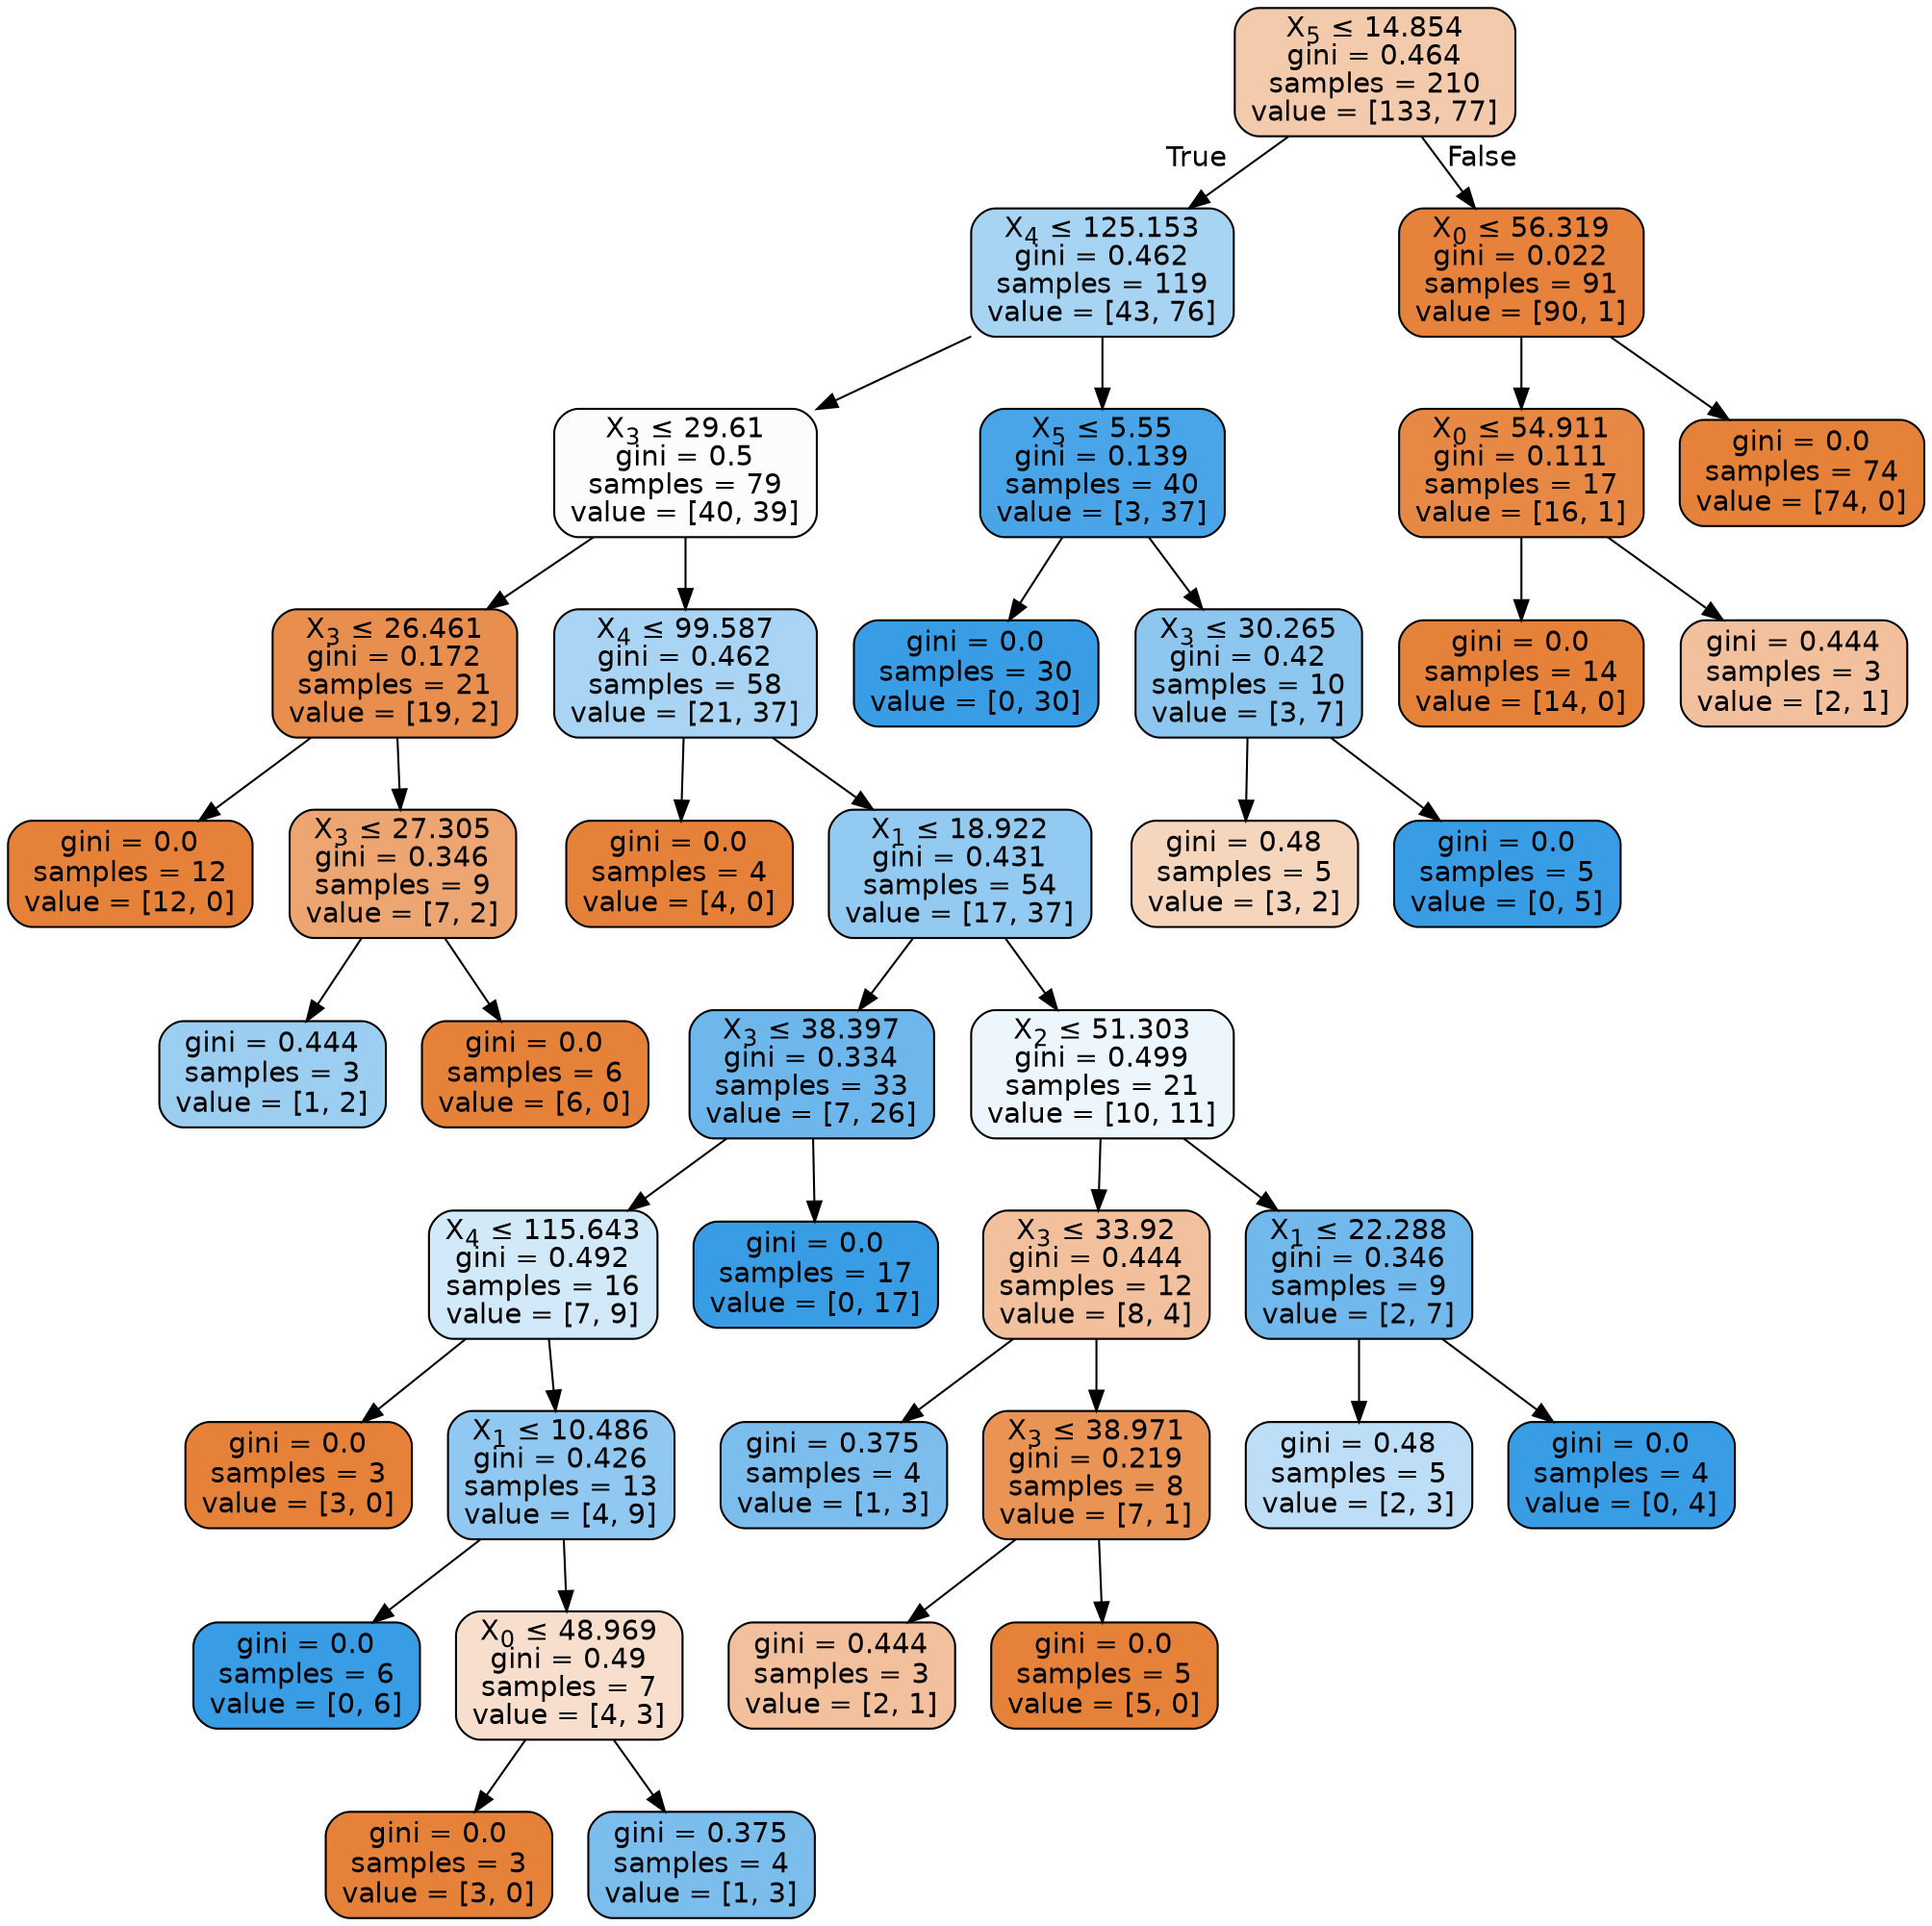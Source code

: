 digraph Tree {
node [shape=box, style="filled, rounded", color="black", fontname=helvetica] ;
edge [fontname=helvetica] ;
0 [label=<X<SUB>5</SUB> &le; 14.854<br/>gini = 0.464<br/>samples = 210<br/>value = [133, 77]>, fillcolor="#e581396b"] ;
1 [label=<X<SUB>4</SUB> &le; 125.153<br/>gini = 0.462<br/>samples = 119<br/>value = [43, 76]>, fillcolor="#399de56f"] ;
0 -> 1 [labeldistance=2.5, labelangle=45, headlabel="True"] ;
2 [label=<X<SUB>3</SUB> &le; 29.61<br/>gini = 0.5<br/>samples = 79<br/>value = [40, 39]>, fillcolor="#e5813906"] ;
1 -> 2 ;
3 [label=<X<SUB>3</SUB> &le; 26.461<br/>gini = 0.172<br/>samples = 21<br/>value = [19, 2]>, fillcolor="#e58139e4"] ;
2 -> 3 ;
4 [label=<gini = 0.0<br/>samples = 12<br/>value = [12, 0]>, fillcolor="#e58139ff"] ;
3 -> 4 ;
5 [label=<X<SUB>3</SUB> &le; 27.305<br/>gini = 0.346<br/>samples = 9<br/>value = [7, 2]>, fillcolor="#e58139b6"] ;
3 -> 5 ;
6 [label=<gini = 0.444<br/>samples = 3<br/>value = [1, 2]>, fillcolor="#399de57f"] ;
5 -> 6 ;
7 [label=<gini = 0.0<br/>samples = 6<br/>value = [6, 0]>, fillcolor="#e58139ff"] ;
5 -> 7 ;
8 [label=<X<SUB>4</SUB> &le; 99.587<br/>gini = 0.462<br/>samples = 58<br/>value = [21, 37]>, fillcolor="#399de56e"] ;
2 -> 8 ;
9 [label=<gini = 0.0<br/>samples = 4<br/>value = [4, 0]>, fillcolor="#e58139ff"] ;
8 -> 9 ;
10 [label=<X<SUB>1</SUB> &le; 18.922<br/>gini = 0.431<br/>samples = 54<br/>value = [17, 37]>, fillcolor="#399de58a"] ;
8 -> 10 ;
11 [label=<X<SUB>3</SUB> &le; 38.397<br/>gini = 0.334<br/>samples = 33<br/>value = [7, 26]>, fillcolor="#399de5ba"] ;
10 -> 11 ;
12 [label=<X<SUB>4</SUB> &le; 115.643<br/>gini = 0.492<br/>samples = 16<br/>value = [7, 9]>, fillcolor="#399de539"] ;
11 -> 12 ;
13 [label=<gini = 0.0<br/>samples = 3<br/>value = [3, 0]>, fillcolor="#e58139ff"] ;
12 -> 13 ;
14 [label=<X<SUB>1</SUB> &le; 10.486<br/>gini = 0.426<br/>samples = 13<br/>value = [4, 9]>, fillcolor="#399de58e"] ;
12 -> 14 ;
15 [label=<gini = 0.0<br/>samples = 6<br/>value = [0, 6]>, fillcolor="#399de5ff"] ;
14 -> 15 ;
16 [label=<X<SUB>0</SUB> &le; 48.969<br/>gini = 0.49<br/>samples = 7<br/>value = [4, 3]>, fillcolor="#e5813940"] ;
14 -> 16 ;
17 [label=<gini = 0.0<br/>samples = 3<br/>value = [3, 0]>, fillcolor="#e58139ff"] ;
16 -> 17 ;
18 [label=<gini = 0.375<br/>samples = 4<br/>value = [1, 3]>, fillcolor="#399de5aa"] ;
16 -> 18 ;
19 [label=<gini = 0.0<br/>samples = 17<br/>value = [0, 17]>, fillcolor="#399de5ff"] ;
11 -> 19 ;
20 [label=<X<SUB>2</SUB> &le; 51.303<br/>gini = 0.499<br/>samples = 21<br/>value = [10, 11]>, fillcolor="#399de517"] ;
10 -> 20 ;
21 [label=<X<SUB>3</SUB> &le; 33.92<br/>gini = 0.444<br/>samples = 12<br/>value = [8, 4]>, fillcolor="#e581397f"] ;
20 -> 21 ;
22 [label=<gini = 0.375<br/>samples = 4<br/>value = [1, 3]>, fillcolor="#399de5aa"] ;
21 -> 22 ;
23 [label=<X<SUB>3</SUB> &le; 38.971<br/>gini = 0.219<br/>samples = 8<br/>value = [7, 1]>, fillcolor="#e58139db"] ;
21 -> 23 ;
24 [label=<gini = 0.444<br/>samples = 3<br/>value = [2, 1]>, fillcolor="#e581397f"] ;
23 -> 24 ;
25 [label=<gini = 0.0<br/>samples = 5<br/>value = [5, 0]>, fillcolor="#e58139ff"] ;
23 -> 25 ;
26 [label=<X<SUB>1</SUB> &le; 22.288<br/>gini = 0.346<br/>samples = 9<br/>value = [2, 7]>, fillcolor="#399de5b6"] ;
20 -> 26 ;
27 [label=<gini = 0.48<br/>samples = 5<br/>value = [2, 3]>, fillcolor="#399de555"] ;
26 -> 27 ;
28 [label=<gini = 0.0<br/>samples = 4<br/>value = [0, 4]>, fillcolor="#399de5ff"] ;
26 -> 28 ;
29 [label=<X<SUB>5</SUB> &le; 5.55<br/>gini = 0.139<br/>samples = 40<br/>value = [3, 37]>, fillcolor="#399de5ea"] ;
1 -> 29 ;
30 [label=<gini = 0.0<br/>samples = 30<br/>value = [0, 30]>, fillcolor="#399de5ff"] ;
29 -> 30 ;
31 [label=<X<SUB>3</SUB> &le; 30.265<br/>gini = 0.42<br/>samples = 10<br/>value = [3, 7]>, fillcolor="#399de592"] ;
29 -> 31 ;
32 [label=<gini = 0.48<br/>samples = 5<br/>value = [3, 2]>, fillcolor="#e5813955"] ;
31 -> 32 ;
33 [label=<gini = 0.0<br/>samples = 5<br/>value = [0, 5]>, fillcolor="#399de5ff"] ;
31 -> 33 ;
34 [label=<X<SUB>0</SUB> &le; 56.319<br/>gini = 0.022<br/>samples = 91<br/>value = [90, 1]>, fillcolor="#e58139fc"] ;
0 -> 34 [labeldistance=2.5, labelangle=-45, headlabel="False"] ;
35 [label=<X<SUB>0</SUB> &le; 54.911<br/>gini = 0.111<br/>samples = 17<br/>value = [16, 1]>, fillcolor="#e58139ef"] ;
34 -> 35 ;
36 [label=<gini = 0.0<br/>samples = 14<br/>value = [14, 0]>, fillcolor="#e58139ff"] ;
35 -> 36 ;
37 [label=<gini = 0.444<br/>samples = 3<br/>value = [2, 1]>, fillcolor="#e581397f"] ;
35 -> 37 ;
38 [label=<gini = 0.0<br/>samples = 74<br/>value = [74, 0]>, fillcolor="#e58139ff"] ;
34 -> 38 ;
}